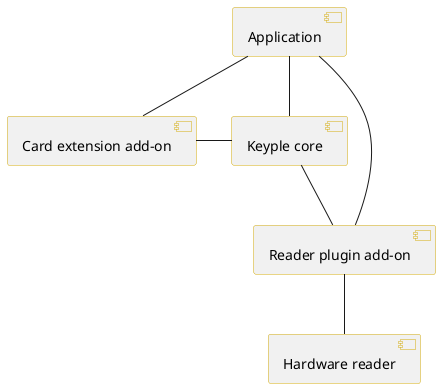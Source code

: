 @startuml
' == THEME ==

'Couleurs issues de : https://htmlcolorcodes.com/fr/tableau-de-couleur/tableau-de-couleur-design-plat/
skinparam Shadowing false
skinparam component {
    BorderColor #D4AC0D
    ' Red
    BackgroundColor<<red>> #FDEDEC
    BorderColor<<red>> #E74C3C
    ' Purple
    BackgroundColor<<purple>> #F4ECF7
    BorderColor<<purple>> #8E44AD
    ' blue
    BackgroundColor<<blue>> #EBF5FB
    BorderColor<<blue>> #3498DB
    ' Green
    BackgroundColor<<green>> #E9F7EF
    BorderColor<<green>> #27AE60
    ' Grey
    BackgroundColor<<grey>> #EAECEE
    BorderColor<<grey>> #2C3E50
}
hide <<red>> stereotype
hide <<purple>> stereotype
hide <<blue>> stereotype
hide <<green>> stereotype
hide <<grey>> stereotype

' == CONTENT ==

[Application] as app
[Card extension add-on] as card
[Keyple core] as core
[Reader plugin add-on] as plugin
[Hardware reader] as hardware

app -- card
app -- core
app -- plugin

card - core

core -- plugin

plugin -- hardware

@enduml